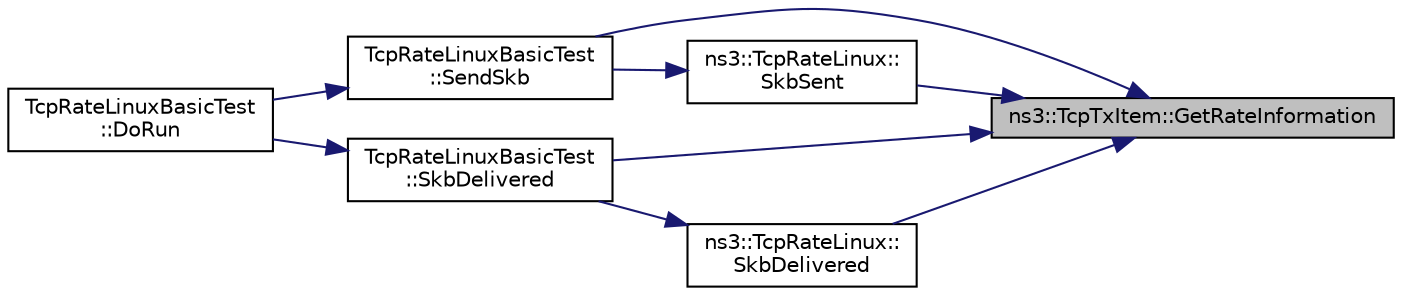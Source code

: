 digraph "ns3::TcpTxItem::GetRateInformation"
{
 // LATEX_PDF_SIZE
  edge [fontname="Helvetica",fontsize="10",labelfontname="Helvetica",labelfontsize="10"];
  node [fontname="Helvetica",fontsize="10",shape=record];
  rankdir="RL";
  Node1 [label="ns3::TcpTxItem::GetRateInformation",height=0.2,width=0.4,color="black", fillcolor="grey75", style="filled", fontcolor="black",tooltip="Get (to modify) the Rate Information of this item."];
  Node1 -> Node2 [dir="back",color="midnightblue",fontsize="10",style="solid",fontname="Helvetica"];
  Node2 [label="TcpRateLinuxBasicTest\l::SendSkb",height=0.2,width=0.4,color="black", fillcolor="white", style="filled",URL="$class_tcp_rate_linux_basic_test.html#a0fbd8d7feba71e22aa4650c599cb6bb6",tooltip=" "];
  Node2 -> Node3 [dir="back",color="midnightblue",fontsize="10",style="solid",fontname="Helvetica"];
  Node3 [label="TcpRateLinuxBasicTest\l::DoRun",height=0.2,width=0.4,color="black", fillcolor="white", style="filled",URL="$class_tcp_rate_linux_basic_test.html#a9db35df53d79296340221c71f0db80c2",tooltip="Implementation to actually run this TestCase."];
  Node1 -> Node4 [dir="back",color="midnightblue",fontsize="10",style="solid",fontname="Helvetica"];
  Node4 [label="TcpRateLinuxBasicTest\l::SkbDelivered",height=0.2,width=0.4,color="black", fillcolor="white", style="filled",URL="$class_tcp_rate_linux_basic_test.html#a040a3e59c958e9ab411224f3ef358d40",tooltip=" "];
  Node4 -> Node3 [dir="back",color="midnightblue",fontsize="10",style="solid",fontname="Helvetica"];
  Node1 -> Node5 [dir="back",color="midnightblue",fontsize="10",style="solid",fontname="Helvetica"];
  Node5 [label="ns3::TcpRateLinux::\lSkbDelivered",height=0.2,width=0.4,color="black", fillcolor="white", style="filled",URL="$classns3_1_1_tcp_rate_linux.html#a2ec421fa97c9e10fa38dd824b3f8efd7",tooltip="Update the Rate information after an item is received."];
  Node5 -> Node4 [dir="back",color="midnightblue",fontsize="10",style="solid",fontname="Helvetica"];
  Node1 -> Node6 [dir="back",color="midnightblue",fontsize="10",style="solid",fontname="Helvetica"];
  Node6 [label="ns3::TcpRateLinux::\lSkbSent",height=0.2,width=0.4,color="black", fillcolor="white", style="filled",URL="$classns3_1_1_tcp_rate_linux.html#a972a0d35104576e48dc44e04358c31b9",tooltip="Put the rate information inside the sent skb."];
  Node6 -> Node2 [dir="back",color="midnightblue",fontsize="10",style="solid",fontname="Helvetica"];
}
